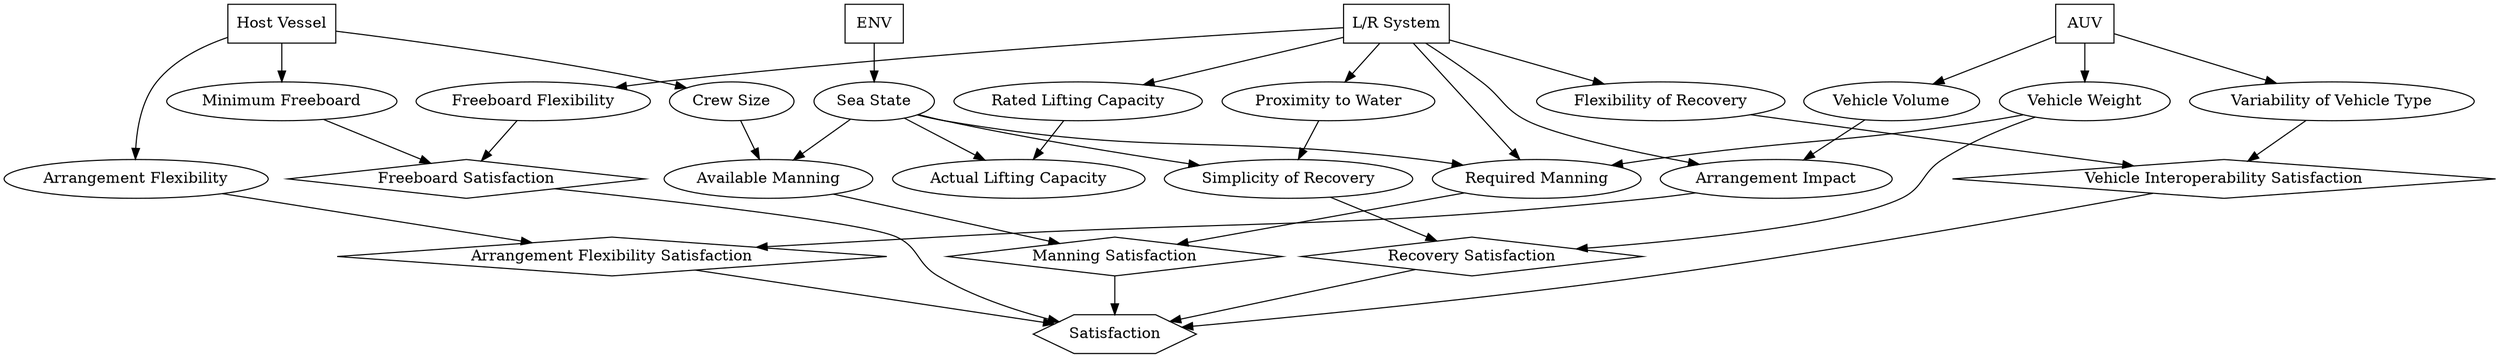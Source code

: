 // Launch and Recovery Influence Diagram
digraph {
	1 [label="Host Vessel" shape=box]
	2 [label=AUV shape=box]
	3 [label="L/R System" shape=box]
	4 [label=ENV shape=box]
	5 [label="Minimum Freeboard"]
	6 [label="Crew Size"]
	7 [label="Arrangement Flexibility"]
	8 [label="Available Manning"]
	9 [label="Vehicle Volume"]
	10 [label="Vehicle Weight"]
	11 [label="Variability of Vehicle Type"]
	12 [label="Arrangement Impact"]
	13 [label="Freeboard Flexibility"]
	14 [label="Required Manning"]
	15 [label="Proximity to Water"]
	16 [label="Simplicity of Recovery"]
	17 [label="Sea State"]
	18 [label="Rated Lifting Capacity"]
	19 [label="Actual Lifting Capacity"]
	20 [label="Flexibility of Recovery"]
	21 [label="Arrangement Flexibility Satisfaction" shape=diamond]
	22 [label="Manning Satisfaction" shape=diamond]
	23 [label="Freeboard Satisfaction" shape=diamond]
	24 [label="Recovery Satisfaction" shape=diamond]
	25 [label="Vehicle Interoperability Satisfaction" shape=diamond]
	26 [label=Satisfaction shape=hexagon]
	1 -> 7
	1 -> 6
	1 -> 5
	7 -> 21
	6 -> 8
	8 -> 22
	5 -> 23
	21 -> 26
	22 -> 26
	23 -> 26
	2 -> 9
	2 -> 11
	2 -> 10
	10 -> 24
	9 -> 12
	11 -> 25
	10 -> 14
	12 -> 21
	3 -> 12
	3 -> 13
	3 -> 14
	3 -> 15
	3 -> 18
	3 -> 20
	15 -> 16
	16 -> 24
	24 -> 26
	14 -> 22
	4 -> 17
	17 -> 8
	17 -> 14
	17 -> 16
	17 -> 19
	18 -> 19
	20 -> 25
	25 -> 26
	13 -> 23
}
